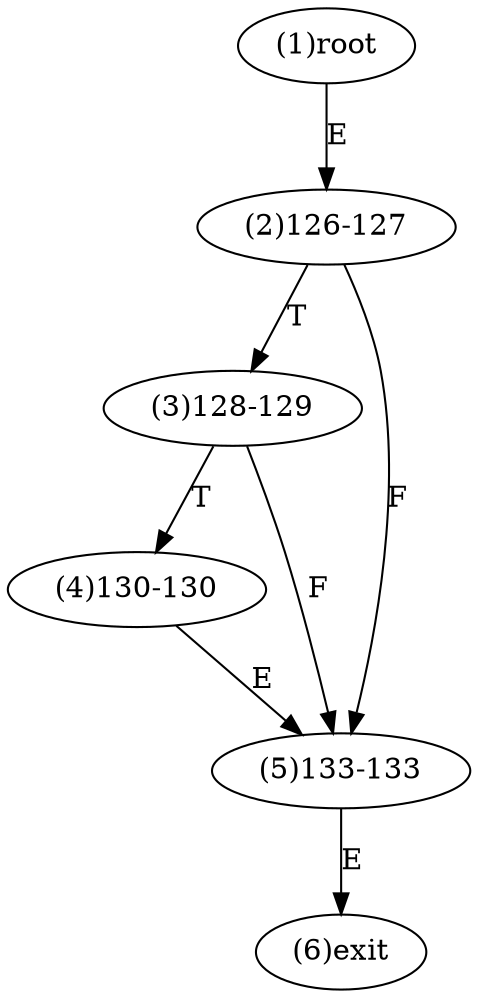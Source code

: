 digraph "" { 
1[ label="(1)root"];
2[ label="(2)126-127"];
3[ label="(3)128-129"];
4[ label="(4)130-130"];
5[ label="(5)133-133"];
6[ label="(6)exit"];
1->2[ label="E"];
2->5[ label="F"];
2->3[ label="T"];
3->5[ label="F"];
3->4[ label="T"];
4->5[ label="E"];
5->6[ label="E"];
}